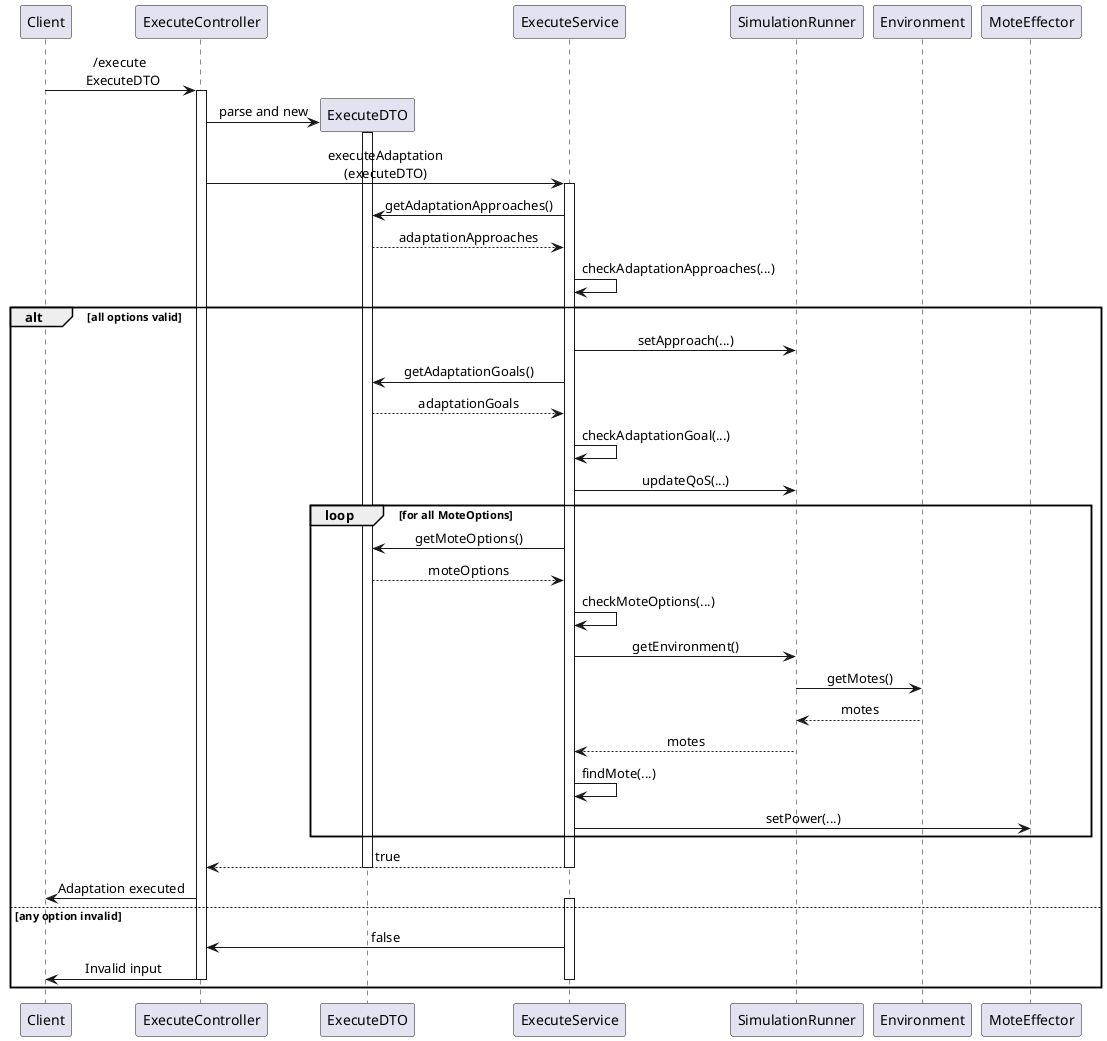 @startuml
skinparam sequenceMessageAlign center
'autoactivate on


Client -> ExecuteController: /execute \n ExecuteDTO
activate ExecuteController
create ExecuteDTO
ExecuteController -> ExecuteDTO: parse and new
activate ExecuteDTO

ExecuteController -> ExecuteService: executeAdaptation\n(executeDTO)
activate ExecuteService
ExecuteService -> ExecuteDTO: getAdaptationApproaches()
ExecuteDTO --> ExecuteService: adaptationApproaches
ExecuteService -> ExecuteService: checkAdaptationApproaches(...)

alt all options valid
    ExecuteService -> SimulationRunner: setApproach(...)
    ExecuteService -> ExecuteDTO: getAdaptationGoals()
    ExecuteDTO --> ExecuteService: adaptationGoals
    ExecuteService -> ExecuteService: checkAdaptationGoal(...)
    ExecuteService -> SimulationRunner: updateQoS(...)
    loop for all MoteOptions
    ExecuteService -> ExecuteDTO: getMoteOptions()
    ExecuteDTO --> ExecuteService: moteOptions
    ExecuteService -> ExecuteService: checkMoteOptions(...)
    ExecuteService -> SimulationRunner: getEnvironment()
    SimulationRunner -> Environment: getMotes()
    Environment --> SimulationRunner: motes
    SimulationRunner --> ExecuteService: motes
    ExecuteService -> ExecuteService: findMote(...)
    ExecuteService -> MoteEffector: setPower(...)
    end
    ExecuteService --> ExecuteController: true
    deactivate ExecuteService
    deactivate ExecuteDTO
    ExecuteController -> Client: Adaptation executed

else any option invalid
    activate ExecuteService
    ExecuteService -> ExecuteController: false
    ExecuteController -> Client: Invalid input
    deactivate ExecuteController
    deactivate ExecuteService
end

@enduml
